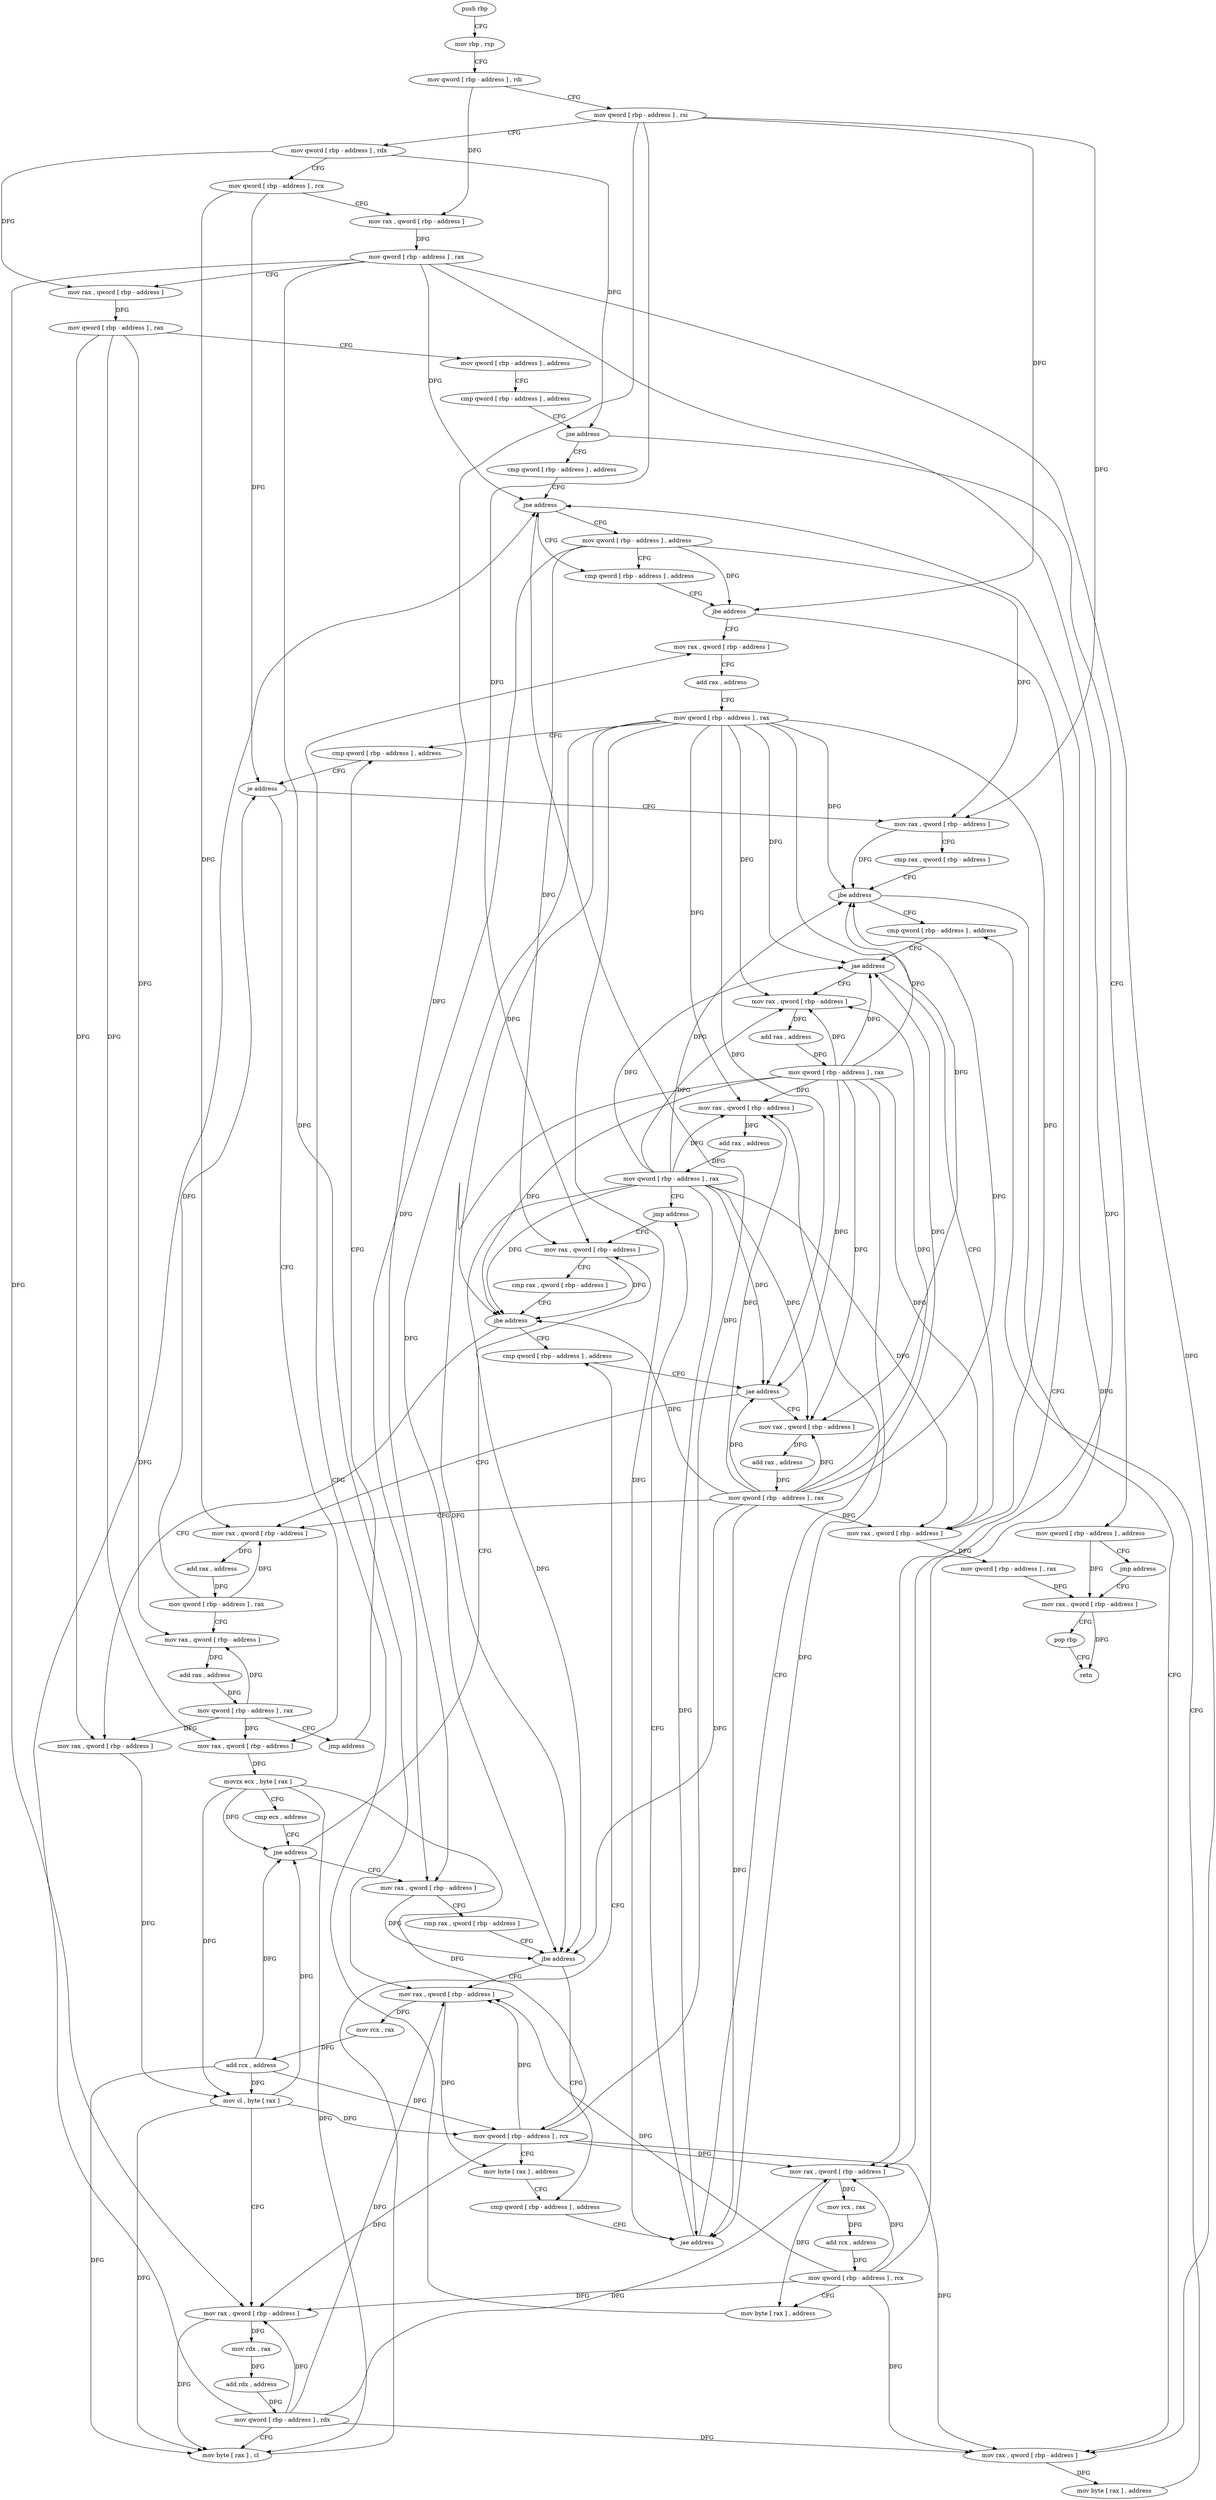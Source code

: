 digraph "func" {
"4408240" [label = "push rbp" ]
"4408241" [label = "mov rbp , rsp" ]
"4408244" [label = "mov qword [ rbp - address ] , rdi" ]
"4408248" [label = "mov qword [ rbp - address ] , rsi" ]
"4408252" [label = "mov qword [ rbp - address ] , rdx" ]
"4408256" [label = "mov qword [ rbp - address ] , rcx" ]
"4408260" [label = "mov rax , qword [ rbp - address ]" ]
"4408264" [label = "mov qword [ rbp - address ] , rax" ]
"4408268" [label = "mov rax , qword [ rbp - address ]" ]
"4408272" [label = "mov qword [ rbp - address ] , rax" ]
"4408276" [label = "mov qword [ rbp - address ] , address" ]
"4408284" [label = "cmp qword [ rbp - address ] , address" ]
"4408289" [label = "jne address" ]
"4408308" [label = "cmp qword [ rbp - address ] , address" ]
"4408295" [label = "mov qword [ rbp - address ] , address" ]
"4408313" [label = "jne address" ]
"4408327" [label = "cmp qword [ rbp - address ] , address" ]
"4408319" [label = "mov qword [ rbp - address ] , address" ]
"4408303" [label = "jmp address" ]
"4408617" [label = "mov rax , qword [ rbp - address ]" ]
"4408332" [label = "jbe address" ]
"4408359" [label = "mov rax , qword [ rbp - address ]" ]
"4408338" [label = "mov rax , qword [ rbp - address ]" ]
"4408621" [label = "pop rbp" ]
"4408622" [label = "retn" ]
"4408363" [label = "add rax , address" ]
"4408369" [label = "mov qword [ rbp - address ] , rax" ]
"4408373" [label = "cmp qword [ rbp - address ] , address" ]
"4408342" [label = "mov rcx , rax" ]
"4408345" [label = "add rcx , address" ]
"4408352" [label = "mov qword [ rbp - address ] , rcx" ]
"4408356" [label = "mov byte [ rax ] , address" ]
"4408563" [label = "mov rax , qword [ rbp - address ]" ]
"4408567" [label = "cmp rax , qword [ rbp - address ]" ]
"4408571" [label = "jbe address" ]
"4408584" [label = "cmp qword [ rbp - address ] , address" ]
"4408577" [label = "mov rax , qword [ rbp - address ]" ]
"4408384" [label = "mov rax , qword [ rbp - address ]" ]
"4408388" [label = "movzx ecx , byte [ rax ]" ]
"4408391" [label = "cmp ecx , address" ]
"4408394" [label = "jne address" ]
"4408465" [label = "mov rax , qword [ rbp - address ]" ]
"4408400" [label = "mov rax , qword [ rbp - address ]" ]
"4408589" [label = "jae address" ]
"4408609" [label = "mov rax , qword [ rbp - address ]" ]
"4408595" [label = "mov rax , qword [ rbp - address ]" ]
"4408581" [label = "mov byte [ rax ] , address" ]
"4408469" [label = "cmp rax , qword [ rbp - address ]" ]
"4408473" [label = "jbe address" ]
"4408505" [label = "cmp qword [ rbp - address ] , address" ]
"4408479" [label = "mov rax , qword [ rbp - address ]" ]
"4408404" [label = "cmp rax , qword [ rbp - address ]" ]
"4408408" [label = "jbe address" ]
"4408435" [label = "cmp qword [ rbp - address ] , address" ]
"4408414" [label = "mov rax , qword [ rbp - address ]" ]
"4408613" [label = "mov qword [ rbp - address ] , rax" ]
"4408599" [label = "add rax , address" ]
"4408605" [label = "mov qword [ rbp - address ] , rax" ]
"4408510" [label = "jae address" ]
"4408530" [label = "mov rax , qword [ rbp - address ]" ]
"4408516" [label = "mov rax , qword [ rbp - address ]" ]
"4408483" [label = "mov cl , byte [ rax ]" ]
"4408485" [label = "mov rax , qword [ rbp - address ]" ]
"4408489" [label = "mov rdx , rax" ]
"4408492" [label = "add rdx , address" ]
"4408499" [label = "mov qword [ rbp - address ] , rdx" ]
"4408503" [label = "mov byte [ rax ] , cl" ]
"4408440" [label = "jae address" ]
"4408460" [label = "jmp address" ]
"4408446" [label = "mov rax , qword [ rbp - address ]" ]
"4408418" [label = "mov rcx , rax" ]
"4408421" [label = "add rcx , address" ]
"4408428" [label = "mov qword [ rbp - address ] , rcx" ]
"4408432" [label = "mov byte [ rax ] , address" ]
"4408534" [label = "add rax , address" ]
"4408540" [label = "mov qword [ rbp - address ] , rax" ]
"4408544" [label = "mov rax , qword [ rbp - address ]" ]
"4408548" [label = "add rax , address" ]
"4408554" [label = "mov qword [ rbp - address ] , rax" ]
"4408558" [label = "jmp address" ]
"4408520" [label = "add rax , address" ]
"4408526" [label = "mov qword [ rbp - address ] , rax" ]
"4408450" [label = "add rax , address" ]
"4408456" [label = "mov qword [ rbp - address ] , rax" ]
"4408378" [label = "je address" ]
"4408240" -> "4408241" [ label = "CFG" ]
"4408241" -> "4408244" [ label = "CFG" ]
"4408244" -> "4408248" [ label = "CFG" ]
"4408244" -> "4408260" [ label = "DFG" ]
"4408248" -> "4408252" [ label = "CFG" ]
"4408248" -> "4408332" [ label = "DFG" ]
"4408248" -> "4408563" [ label = "DFG" ]
"4408248" -> "4408465" [ label = "DFG" ]
"4408248" -> "4408400" [ label = "DFG" ]
"4408252" -> "4408256" [ label = "CFG" ]
"4408252" -> "4408268" [ label = "DFG" ]
"4408252" -> "4408289" [ label = "DFG" ]
"4408256" -> "4408260" [ label = "CFG" ]
"4408256" -> "4408378" [ label = "DFG" ]
"4408256" -> "4408530" [ label = "DFG" ]
"4408260" -> "4408264" [ label = "DFG" ]
"4408264" -> "4408268" [ label = "CFG" ]
"4408264" -> "4408313" [ label = "DFG" ]
"4408264" -> "4408338" [ label = "DFG" ]
"4408264" -> "4408577" [ label = "DFG" ]
"4408264" -> "4408485" [ label = "DFG" ]
"4408264" -> "4408414" [ label = "DFG" ]
"4408268" -> "4408272" [ label = "DFG" ]
"4408272" -> "4408276" [ label = "CFG" ]
"4408272" -> "4408384" [ label = "DFG" ]
"4408272" -> "4408479" [ label = "DFG" ]
"4408272" -> "4408544" [ label = "DFG" ]
"4408276" -> "4408284" [ label = "CFG" ]
"4408284" -> "4408289" [ label = "CFG" ]
"4408289" -> "4408308" [ label = "CFG" ]
"4408289" -> "4408295" [ label = "CFG" ]
"4408308" -> "4408313" [ label = "CFG" ]
"4408295" -> "4408303" [ label = "CFG" ]
"4408295" -> "4408617" [ label = "DFG" ]
"4408313" -> "4408327" [ label = "CFG" ]
"4408313" -> "4408319" [ label = "CFG" ]
"4408327" -> "4408332" [ label = "CFG" ]
"4408319" -> "4408327" [ label = "CFG" ]
"4408319" -> "4408332" [ label = "DFG" ]
"4408319" -> "4408563" [ label = "DFG" ]
"4408319" -> "4408465" [ label = "DFG" ]
"4408319" -> "4408400" [ label = "DFG" ]
"4408303" -> "4408617" [ label = "CFG" ]
"4408617" -> "4408621" [ label = "CFG" ]
"4408617" -> "4408622" [ label = "DFG" ]
"4408332" -> "4408359" [ label = "CFG" ]
"4408332" -> "4408338" [ label = "CFG" ]
"4408359" -> "4408363" [ label = "CFG" ]
"4408338" -> "4408342" [ label = "DFG" ]
"4408338" -> "4408356" [ label = "DFG" ]
"4408621" -> "4408622" [ label = "CFG" ]
"4408363" -> "4408369" [ label = "CFG" ]
"4408369" -> "4408373" [ label = "CFG" ]
"4408369" -> "4408571" [ label = "DFG" ]
"4408369" -> "4408589" [ label = "DFG" ]
"4408369" -> "4408473" [ label = "DFG" ]
"4408369" -> "4408408" [ label = "DFG" ]
"4408369" -> "4408609" [ label = "DFG" ]
"4408369" -> "4408595" [ label = "DFG" ]
"4408369" -> "4408510" [ label = "DFG" ]
"4408369" -> "4408440" [ label = "DFG" ]
"4408369" -> "4408516" [ label = "DFG" ]
"4408369" -> "4408446" [ label = "DFG" ]
"4408373" -> "4408378" [ label = "CFG" ]
"4408342" -> "4408345" [ label = "DFG" ]
"4408345" -> "4408352" [ label = "DFG" ]
"4408352" -> "4408356" [ label = "CFG" ]
"4408352" -> "4408313" [ label = "DFG" ]
"4408352" -> "4408338" [ label = "DFG" ]
"4408352" -> "4408577" [ label = "DFG" ]
"4408352" -> "4408485" [ label = "DFG" ]
"4408352" -> "4408414" [ label = "DFG" ]
"4408356" -> "4408359" [ label = "CFG" ]
"4408563" -> "4408567" [ label = "CFG" ]
"4408563" -> "4408571" [ label = "DFG" ]
"4408567" -> "4408571" [ label = "CFG" ]
"4408571" -> "4408584" [ label = "CFG" ]
"4408571" -> "4408577" [ label = "CFG" ]
"4408584" -> "4408589" [ label = "CFG" ]
"4408577" -> "4408581" [ label = "DFG" ]
"4408384" -> "4408388" [ label = "DFG" ]
"4408388" -> "4408391" [ label = "CFG" ]
"4408388" -> "4408394" [ label = "DFG" ]
"4408388" -> "4408483" [ label = "DFG" ]
"4408388" -> "4408503" [ label = "DFG" ]
"4408388" -> "4408428" [ label = "DFG" ]
"4408391" -> "4408394" [ label = "CFG" ]
"4408394" -> "4408465" [ label = "CFG" ]
"4408394" -> "4408400" [ label = "CFG" ]
"4408465" -> "4408469" [ label = "CFG" ]
"4408465" -> "4408473" [ label = "DFG" ]
"4408400" -> "4408404" [ label = "CFG" ]
"4408400" -> "4408408" [ label = "DFG" ]
"4408589" -> "4408609" [ label = "CFG" ]
"4408589" -> "4408595" [ label = "CFG" ]
"4408609" -> "4408613" [ label = "DFG" ]
"4408595" -> "4408599" [ label = "DFG" ]
"4408581" -> "4408584" [ label = "CFG" ]
"4408469" -> "4408473" [ label = "CFG" ]
"4408473" -> "4408505" [ label = "CFG" ]
"4408473" -> "4408479" [ label = "CFG" ]
"4408505" -> "4408510" [ label = "CFG" ]
"4408479" -> "4408483" [ label = "DFG" ]
"4408404" -> "4408408" [ label = "CFG" ]
"4408408" -> "4408435" [ label = "CFG" ]
"4408408" -> "4408414" [ label = "CFG" ]
"4408435" -> "4408440" [ label = "CFG" ]
"4408414" -> "4408418" [ label = "DFG" ]
"4408414" -> "4408432" [ label = "DFG" ]
"4408613" -> "4408617" [ label = "DFG" ]
"4408599" -> "4408605" [ label = "DFG" ]
"4408605" -> "4408609" [ label = "DFG" ]
"4408605" -> "4408571" [ label = "DFG" ]
"4408605" -> "4408589" [ label = "DFG" ]
"4408605" -> "4408473" [ label = "DFG" ]
"4408605" -> "4408408" [ label = "DFG" ]
"4408605" -> "4408595" [ label = "DFG" ]
"4408605" -> "4408510" [ label = "DFG" ]
"4408605" -> "4408440" [ label = "DFG" ]
"4408605" -> "4408516" [ label = "DFG" ]
"4408605" -> "4408446" [ label = "DFG" ]
"4408510" -> "4408530" [ label = "CFG" ]
"4408510" -> "4408516" [ label = "CFG" ]
"4408530" -> "4408534" [ label = "DFG" ]
"4408516" -> "4408520" [ label = "DFG" ]
"4408483" -> "4408485" [ label = "CFG" ]
"4408483" -> "4408394" [ label = "DFG" ]
"4408483" -> "4408503" [ label = "DFG" ]
"4408483" -> "4408428" [ label = "DFG" ]
"4408485" -> "4408489" [ label = "DFG" ]
"4408485" -> "4408503" [ label = "DFG" ]
"4408489" -> "4408492" [ label = "DFG" ]
"4408492" -> "4408499" [ label = "DFG" ]
"4408499" -> "4408503" [ label = "CFG" ]
"4408499" -> "4408313" [ label = "DFG" ]
"4408499" -> "4408338" [ label = "DFG" ]
"4408499" -> "4408577" [ label = "DFG" ]
"4408499" -> "4408485" [ label = "DFG" ]
"4408499" -> "4408414" [ label = "DFG" ]
"4408503" -> "4408505" [ label = "CFG" ]
"4408440" -> "4408460" [ label = "CFG" ]
"4408440" -> "4408446" [ label = "CFG" ]
"4408460" -> "4408465" [ label = "CFG" ]
"4408446" -> "4408450" [ label = "DFG" ]
"4408418" -> "4408421" [ label = "DFG" ]
"4408421" -> "4408428" [ label = "DFG" ]
"4408421" -> "4408394" [ label = "DFG" ]
"4408421" -> "4408503" [ label = "DFG" ]
"4408421" -> "4408483" [ label = "DFG" ]
"4408428" -> "4408432" [ label = "CFG" ]
"4408428" -> "4408313" [ label = "DFG" ]
"4408428" -> "4408338" [ label = "DFG" ]
"4408428" -> "4408577" [ label = "DFG" ]
"4408428" -> "4408485" [ label = "DFG" ]
"4408428" -> "4408414" [ label = "DFG" ]
"4408432" -> "4408435" [ label = "CFG" ]
"4408534" -> "4408540" [ label = "DFG" ]
"4408540" -> "4408544" [ label = "CFG" ]
"4408540" -> "4408378" [ label = "DFG" ]
"4408540" -> "4408530" [ label = "DFG" ]
"4408544" -> "4408548" [ label = "DFG" ]
"4408548" -> "4408554" [ label = "DFG" ]
"4408554" -> "4408558" [ label = "CFG" ]
"4408554" -> "4408384" [ label = "DFG" ]
"4408554" -> "4408479" [ label = "DFG" ]
"4408554" -> "4408544" [ label = "DFG" ]
"4408558" -> "4408373" [ label = "CFG" ]
"4408520" -> "4408526" [ label = "DFG" ]
"4408526" -> "4408530" [ label = "CFG" ]
"4408526" -> "4408571" [ label = "DFG" ]
"4408526" -> "4408589" [ label = "DFG" ]
"4408526" -> "4408473" [ label = "DFG" ]
"4408526" -> "4408408" [ label = "DFG" ]
"4408526" -> "4408609" [ label = "DFG" ]
"4408526" -> "4408595" [ label = "DFG" ]
"4408526" -> "4408510" [ label = "DFG" ]
"4408526" -> "4408440" [ label = "DFG" ]
"4408526" -> "4408516" [ label = "DFG" ]
"4408526" -> "4408446" [ label = "DFG" ]
"4408450" -> "4408456" [ label = "DFG" ]
"4408456" -> "4408460" [ label = "CFG" ]
"4408456" -> "4408571" [ label = "DFG" ]
"4408456" -> "4408589" [ label = "DFG" ]
"4408456" -> "4408473" [ label = "DFG" ]
"4408456" -> "4408408" [ label = "DFG" ]
"4408456" -> "4408609" [ label = "DFG" ]
"4408456" -> "4408595" [ label = "DFG" ]
"4408456" -> "4408510" [ label = "DFG" ]
"4408456" -> "4408440" [ label = "DFG" ]
"4408456" -> "4408516" [ label = "DFG" ]
"4408456" -> "4408446" [ label = "DFG" ]
"4408378" -> "4408563" [ label = "CFG" ]
"4408378" -> "4408384" [ label = "CFG" ]
}
